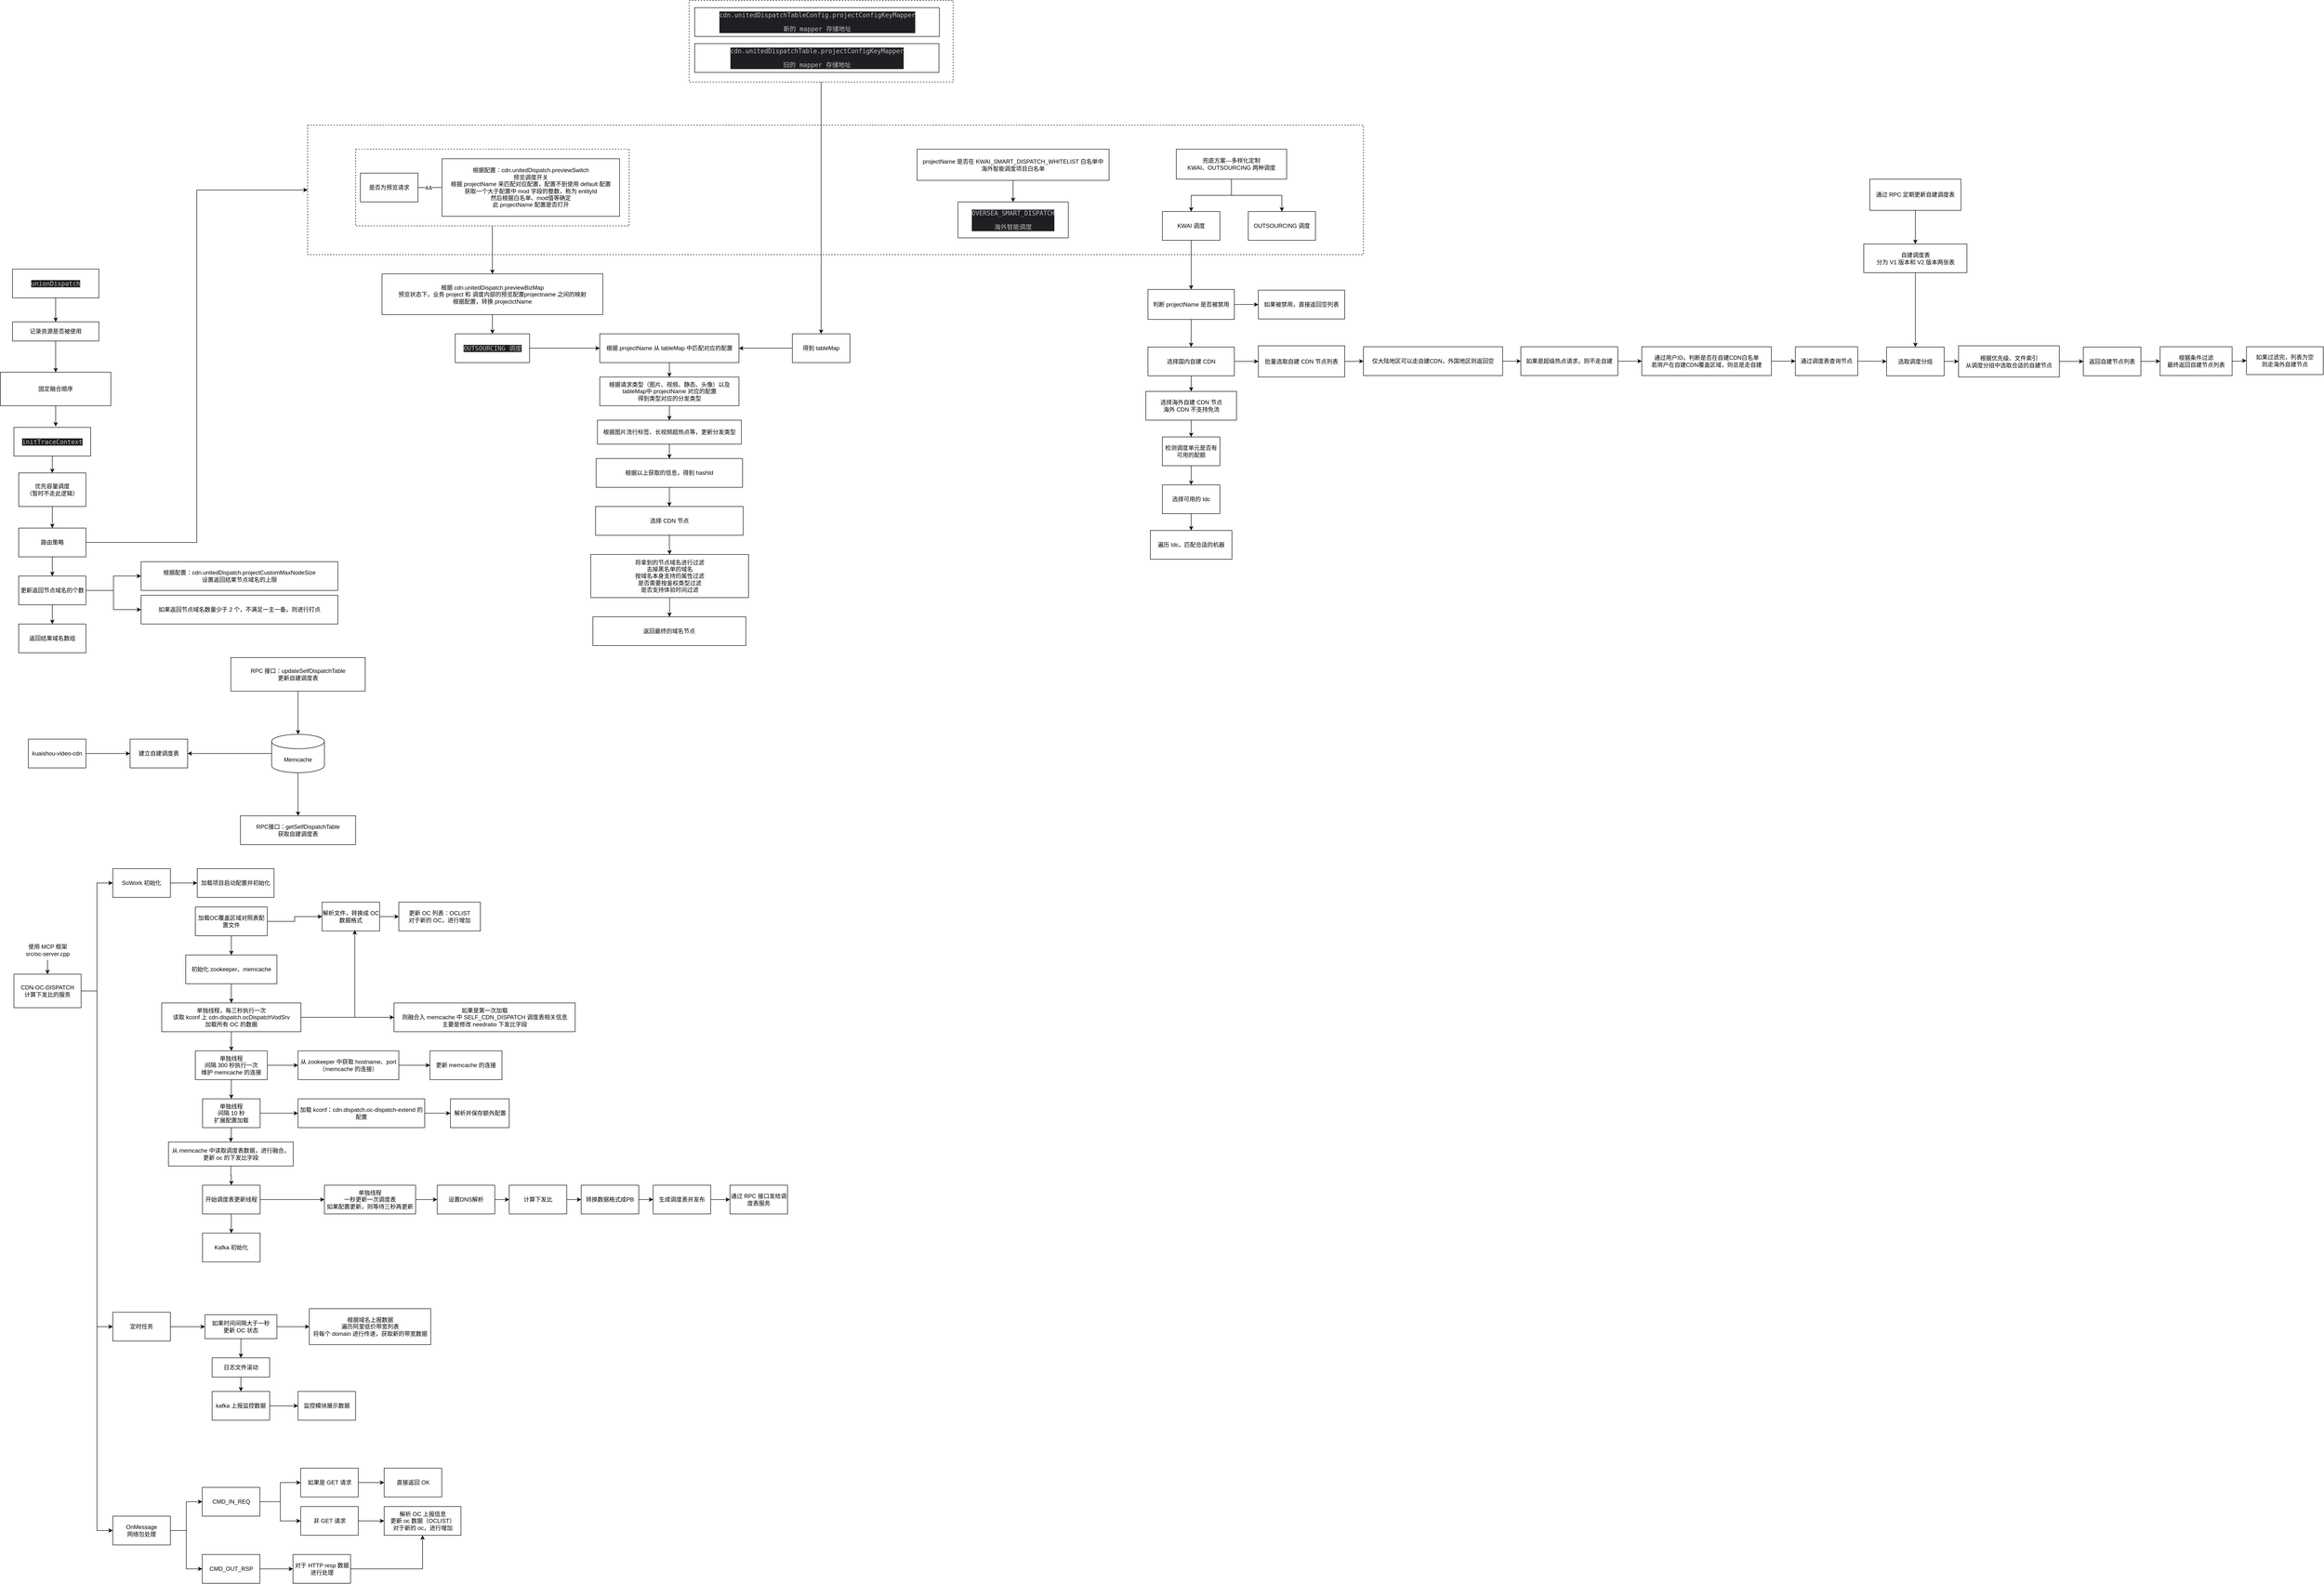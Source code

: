 <mxfile version="22.0.4" type="device">
  <diagram name="第 1 页" id="yFmIQ8QZaPkhfDK3l3cb">
    <mxGraphModel dx="1975" dy="2264" grid="1" gridSize="10" guides="1" tooltips="1" connect="1" arrows="1" fold="1" page="1" pageScale="1" pageWidth="827" pageHeight="1169" math="0" shadow="0">
      <root>
        <mxCell id="0" />
        <mxCell id="1" parent="0" />
        <mxCell id="CA_BhQy04fof7gDNMTqj-84" value="" style="rounded=0;whiteSpace=wrap;html=1;dashed=1;" parent="1" vertex="1">
          <mxGeometry x="700" y="-250" width="2200" height="270" as="geometry" />
        </mxCell>
        <mxCell id="CA_BhQy04fof7gDNMTqj-36" style="edgeStyle=orthogonalEdgeStyle;rounded=0;orthogonalLoop=1;jettySize=auto;html=1;entryX=0.5;entryY=0;entryDx=0;entryDy=0;" parent="1" source="CA_BhQy04fof7gDNMTqj-34" target="CA_BhQy04fof7gDNMTqj-32" edge="1">
          <mxGeometry relative="1" as="geometry" />
        </mxCell>
        <mxCell id="CA_BhQy04fof7gDNMTqj-28" style="edgeStyle=orthogonalEdgeStyle;rounded=0;orthogonalLoop=1;jettySize=auto;html=1;" parent="1" source="CA_BhQy04fof7gDNMTqj-26" target="CA_BhQy04fof7gDNMTqj-25" edge="1">
          <mxGeometry relative="1" as="geometry" />
        </mxCell>
        <mxCell id="CA_BhQy04fof7gDNMTqj-26" value="" style="rounded=0;whiteSpace=wrap;html=1;gradientColor=none;dashed=1;" parent="1" vertex="1">
          <mxGeometry x="800" y="-200" width="570" height="160" as="geometry" />
        </mxCell>
        <mxCell id="CA_BhQy04fof7gDNMTqj-5" style="edgeStyle=orthogonalEdgeStyle;rounded=0;orthogonalLoop=1;jettySize=auto;html=1;exitX=0.5;exitY=1;exitDx=0;exitDy=0;entryX=0.5;entryY=0;entryDx=0;entryDy=0;" parent="1" source="CA_BhQy04fof7gDNMTqj-1" target="CA_BhQy04fof7gDNMTqj-3" edge="1">
          <mxGeometry relative="1" as="geometry" />
        </mxCell>
        <mxCell id="CA_BhQy04fof7gDNMTqj-1" value="&lt;div style=&quot;background-color:#1e1f22;color:#bcbec4&quot;&gt;&lt;pre style=&quot;font-family:&#39;JetBrains Mono&#39;,monospace;font-size:9.8pt;&quot;&gt;unionDispatch&lt;/pre&gt;&lt;/div&gt;" style="rounded=0;whiteSpace=wrap;html=1;" parent="1" vertex="1">
          <mxGeometry x="85" y="50" width="180" height="60" as="geometry" />
        </mxCell>
        <mxCell id="CA_BhQy04fof7gDNMTqj-6" style="edgeStyle=orthogonalEdgeStyle;rounded=0;orthogonalLoop=1;jettySize=auto;html=1;" parent="1" source="CA_BhQy04fof7gDNMTqj-3" target="CA_BhQy04fof7gDNMTqj-4" edge="1">
          <mxGeometry relative="1" as="geometry" />
        </mxCell>
        <mxCell id="CA_BhQy04fof7gDNMTqj-3" value="记录资源是否被使用" style="rounded=0;whiteSpace=wrap;html=1;" parent="1" vertex="1">
          <mxGeometry x="85" y="160" width="180" height="40" as="geometry" />
        </mxCell>
        <mxCell id="CA_BhQy04fof7gDNMTqj-4" value="固定融合顺序" style="rounded=0;whiteSpace=wrap;html=1;" parent="1" vertex="1">
          <mxGeometry x="60" y="265" width="230" height="70" as="geometry" />
        </mxCell>
        <mxCell id="CA_BhQy04fof7gDNMTqj-16" style="edgeStyle=orthogonalEdgeStyle;rounded=0;orthogonalLoop=1;jettySize=auto;html=1;entryX=0.5;entryY=0;entryDx=0;entryDy=0;" parent="1" source="CA_BhQy04fof7gDNMTqj-7" target="CA_BhQy04fof7gDNMTqj-8" edge="1">
          <mxGeometry relative="1" as="geometry" />
        </mxCell>
        <mxCell id="CA_BhQy04fof7gDNMTqj-7" value="&lt;div style=&quot;background-color:#1e1f22;color:#bcbec4&quot;&gt;&lt;pre style=&quot;font-family:&#39;JetBrains Mono&#39;,monospace;font-size:9.8pt;&quot;&gt;initTraceContext&lt;/pre&gt;&lt;/div&gt;" style="rounded=0;whiteSpace=wrap;html=1;" parent="1" vertex="1">
          <mxGeometry x="88" y="380" width="160" height="60" as="geometry" />
        </mxCell>
        <mxCell id="CA_BhQy04fof7gDNMTqj-17" style="edgeStyle=orthogonalEdgeStyle;rounded=0;orthogonalLoop=1;jettySize=auto;html=1;entryX=0.5;entryY=0;entryDx=0;entryDy=0;" parent="1" source="CA_BhQy04fof7gDNMTqj-8" target="CA_BhQy04fof7gDNMTqj-9" edge="1">
          <mxGeometry relative="1" as="geometry" />
        </mxCell>
        <mxCell id="CA_BhQy04fof7gDNMTqj-8" value="优先容量调度&lt;br&gt;（暂时不走此逻辑）" style="rounded=0;whiteSpace=wrap;html=1;" parent="1" vertex="1">
          <mxGeometry x="98" y="475" width="140" height="70" as="geometry" />
        </mxCell>
        <mxCell id="CA_BhQy04fof7gDNMTqj-18" style="edgeStyle=orthogonalEdgeStyle;rounded=0;orthogonalLoop=1;jettySize=auto;html=1;entryX=0.5;entryY=0;entryDx=0;entryDy=0;" parent="1" source="CA_BhQy04fof7gDNMTqj-9" target="CA_BhQy04fof7gDNMTqj-10" edge="1">
          <mxGeometry relative="1" as="geometry" />
        </mxCell>
        <mxCell id="CA_BhQy04fof7gDNMTqj-83" style="edgeStyle=orthogonalEdgeStyle;rounded=0;orthogonalLoop=1;jettySize=auto;html=1;entryX=0;entryY=0.5;entryDx=0;entryDy=0;" parent="1" source="CA_BhQy04fof7gDNMTqj-9" target="CA_BhQy04fof7gDNMTqj-84" edge="1">
          <mxGeometry relative="1" as="geometry">
            <mxPoint x="640" y="140" as="targetPoint" />
          </mxGeometry>
        </mxCell>
        <mxCell id="CA_BhQy04fof7gDNMTqj-9" value="路由策略" style="rounded=0;whiteSpace=wrap;html=1;" parent="1" vertex="1">
          <mxGeometry x="98" y="590" width="140" height="60" as="geometry" />
        </mxCell>
        <mxCell id="CA_BhQy04fof7gDNMTqj-14" style="edgeStyle=orthogonalEdgeStyle;rounded=0;orthogonalLoop=1;jettySize=auto;html=1;" parent="1" source="CA_BhQy04fof7gDNMTqj-10" target="CA_BhQy04fof7gDNMTqj-12" edge="1">
          <mxGeometry relative="1" as="geometry" />
        </mxCell>
        <mxCell id="CA_BhQy04fof7gDNMTqj-15" style="edgeStyle=orthogonalEdgeStyle;rounded=0;orthogonalLoop=1;jettySize=auto;html=1;entryX=0;entryY=0.5;entryDx=0;entryDy=0;" parent="1" source="CA_BhQy04fof7gDNMTqj-10" target="CA_BhQy04fof7gDNMTqj-13" edge="1">
          <mxGeometry relative="1" as="geometry" />
        </mxCell>
        <mxCell id="CA_BhQy04fof7gDNMTqj-19" style="edgeStyle=orthogonalEdgeStyle;rounded=0;orthogonalLoop=1;jettySize=auto;html=1;entryX=0.5;entryY=0;entryDx=0;entryDy=0;" parent="1" source="CA_BhQy04fof7gDNMTqj-10" target="CA_BhQy04fof7gDNMTqj-11" edge="1">
          <mxGeometry relative="1" as="geometry" />
        </mxCell>
        <mxCell id="CA_BhQy04fof7gDNMTqj-10" value="更新返回节点域名的个数" style="rounded=0;whiteSpace=wrap;html=1;" parent="1" vertex="1">
          <mxGeometry x="98" y="690" width="140" height="60" as="geometry" />
        </mxCell>
        <mxCell id="CA_BhQy04fof7gDNMTqj-11" value="返回结果域名数组" style="rounded=0;whiteSpace=wrap;html=1;" parent="1" vertex="1">
          <mxGeometry x="98" y="790" width="140" height="60" as="geometry" />
        </mxCell>
        <mxCell id="CA_BhQy04fof7gDNMTqj-12" value="根据配置：cdn.unitedDispatch.projectCustomMaxNodeSize&lt;br&gt;设置返回结果节点域名的上限" style="rounded=0;whiteSpace=wrap;html=1;" parent="1" vertex="1">
          <mxGeometry x="353" y="660" width="410" height="60" as="geometry" />
        </mxCell>
        <mxCell id="CA_BhQy04fof7gDNMTqj-13" value="如果返回节点域名数量少于 2 个，不满足一主一备，则进行打点" style="rounded=0;whiteSpace=wrap;html=1;" parent="1" vertex="1">
          <mxGeometry x="353" y="730" width="410" height="60" as="geometry" />
        </mxCell>
        <mxCell id="CA_BhQy04fof7gDNMTqj-20" style="edgeStyle=orthogonalEdgeStyle;rounded=0;orthogonalLoop=1;jettySize=auto;html=1;entryX=0.544;entryY=-0.033;entryDx=0;entryDy=0;entryPerimeter=0;" parent="1" source="CA_BhQy04fof7gDNMTqj-4" target="CA_BhQy04fof7gDNMTqj-7" edge="1">
          <mxGeometry relative="1" as="geometry" />
        </mxCell>
        <mxCell id="CA_BhQy04fof7gDNMTqj-21" value="是否为预览请求" style="rounded=0;whiteSpace=wrap;html=1;" parent="1" vertex="1">
          <mxGeometry x="810" y="-150" width="120" height="60" as="geometry" />
        </mxCell>
        <mxCell id="CA_BhQy04fof7gDNMTqj-22" value="根据配置：cdn.unitedDispatch.previewSwitch &lt;br&gt;预览调度开关&lt;br&gt;根据 projectName 来匹配对应配置，配置不到使用 default 配置&lt;br&gt;获取一个大于配置中 mod 字段的整数，称为&amp;nbsp;entityId&lt;br&gt;然后根据白名单、mod值等确定&lt;br&gt;此 projectName 配置是否打开" style="rounded=0;whiteSpace=wrap;html=1;" parent="1" vertex="1">
          <mxGeometry x="980" y="-180" width="370" height="120" as="geometry" />
        </mxCell>
        <mxCell id="CA_BhQy04fof7gDNMTqj-23" value="" style="endArrow=none;html=1;rounded=0;exitX=1;exitY=0.5;exitDx=0;exitDy=0;entryX=0;entryY=0.5;entryDx=0;entryDy=0;" parent="1" source="CA_BhQy04fof7gDNMTqj-21" target="CA_BhQy04fof7gDNMTqj-22" edge="1">
          <mxGeometry width="50" height="50" relative="1" as="geometry">
            <mxPoint x="1000" y="-160" as="sourcePoint" />
            <mxPoint x="1050" y="-210" as="targetPoint" />
          </mxGeometry>
        </mxCell>
        <mxCell id="CA_BhQy04fof7gDNMTqj-24" value="&amp;amp;&amp;amp;" style="edgeLabel;html=1;align=center;verticalAlign=middle;resizable=0;points=[];" parent="CA_BhQy04fof7gDNMTqj-23" vertex="1" connectable="0">
          <mxGeometry x="-0.14" relative="1" as="geometry">
            <mxPoint as="offset" />
          </mxGeometry>
        </mxCell>
        <mxCell id="CA_BhQy04fof7gDNMTqj-30" style="edgeStyle=orthogonalEdgeStyle;rounded=0;orthogonalLoop=1;jettySize=auto;html=1;entryX=0.5;entryY=0;entryDx=0;entryDy=0;" parent="1" source="CA_BhQy04fof7gDNMTqj-25" target="CA_BhQy04fof7gDNMTqj-29" edge="1">
          <mxGeometry relative="1" as="geometry" />
        </mxCell>
        <mxCell id="CA_BhQy04fof7gDNMTqj-25" value="根据&amp;nbsp;cdn.unitedDispatch.previewBizMap &lt;br&gt;预览状态下，业务 project 和&amp;nbsp;调度内部的预览配置projectname 之间的映射&lt;br&gt;根据配置，转换 projectctName&lt;br&gt;" style="rounded=0;whiteSpace=wrap;html=1;" parent="1" vertex="1">
          <mxGeometry x="855" y="60" width="460" height="85" as="geometry" />
        </mxCell>
        <mxCell id="CA_BhQy04fof7gDNMTqj-46" style="edgeStyle=orthogonalEdgeStyle;rounded=0;orthogonalLoop=1;jettySize=auto;html=1;entryX=0;entryY=0.5;entryDx=0;entryDy=0;" parent="1" source="CA_BhQy04fof7gDNMTqj-29" target="CA_BhQy04fof7gDNMTqj-37" edge="1">
          <mxGeometry relative="1" as="geometry" />
        </mxCell>
        <mxCell id="CA_BhQy04fof7gDNMTqj-29" value="&lt;div style=&quot;background-color:#1e1f22;color:#bcbec4&quot;&gt;&lt;pre style=&quot;font-family:&#39;JetBrains Mono&#39;,monospace;font-size:9.8pt;&quot;&gt;OUTSOURCING 调度&lt;/pre&gt;&lt;/div&gt;" style="rounded=0;whiteSpace=wrap;html=1;" parent="1" vertex="1">
          <mxGeometry x="1007.5" y="185" width="155" height="60" as="geometry" />
        </mxCell>
        <mxCell id="CA_BhQy04fof7gDNMTqj-39" style="edgeStyle=orthogonalEdgeStyle;rounded=0;orthogonalLoop=1;jettySize=auto;html=1;entryX=1;entryY=0.5;entryDx=0;entryDy=0;" parent="1" source="CA_BhQy04fof7gDNMTqj-32" target="CA_BhQy04fof7gDNMTqj-37" edge="1">
          <mxGeometry relative="1" as="geometry">
            <Array as="points">
              <mxPoint x="1805" y="215" />
            </Array>
          </mxGeometry>
        </mxCell>
        <mxCell id="CA_BhQy04fof7gDNMTqj-32" value="得到 tableMap" style="rounded=0;whiteSpace=wrap;html=1;" parent="1" vertex="1">
          <mxGeometry x="1710" y="185" width="120" height="60" as="geometry" />
        </mxCell>
        <mxCell id="CA_BhQy04fof7gDNMTqj-41" style="edgeStyle=orthogonalEdgeStyle;rounded=0;orthogonalLoop=1;jettySize=auto;html=1;" parent="1" source="CA_BhQy04fof7gDNMTqj-37" target="CA_BhQy04fof7gDNMTqj-40" edge="1">
          <mxGeometry relative="1" as="geometry" />
        </mxCell>
        <mxCell id="CA_BhQy04fof7gDNMTqj-37" value="根据 projectName 从 tableMap 中匹配对应的配置" style="rounded=0;whiteSpace=wrap;html=1;" parent="1" vertex="1">
          <mxGeometry x="1308.75" y="185" width="290" height="60" as="geometry" />
        </mxCell>
        <mxCell id="CA_BhQy04fof7gDNMTqj-43" style="edgeStyle=orthogonalEdgeStyle;rounded=0;orthogonalLoop=1;jettySize=auto;html=1;entryX=0.5;entryY=0;entryDx=0;entryDy=0;" parent="1" source="CA_BhQy04fof7gDNMTqj-40" target="CA_BhQy04fof7gDNMTqj-42" edge="1">
          <mxGeometry relative="1" as="geometry" />
        </mxCell>
        <mxCell id="CA_BhQy04fof7gDNMTqj-40" value="根据请求类型（图片、视频、静态、头像）以及 tableMap中 projectName 对应的配置&lt;br&gt;得到类型对应的分发类型" style="rounded=0;whiteSpace=wrap;html=1;" parent="1" vertex="1">
          <mxGeometry x="1308.75" y="275" width="290" height="60" as="geometry" />
        </mxCell>
        <mxCell id="CA_BhQy04fof7gDNMTqj-45" style="edgeStyle=orthogonalEdgeStyle;rounded=0;orthogonalLoop=1;jettySize=auto;html=1;entryX=0.5;entryY=0;entryDx=0;entryDy=0;" parent="1" source="CA_BhQy04fof7gDNMTqj-42" target="CA_BhQy04fof7gDNMTqj-44" edge="1">
          <mxGeometry relative="1" as="geometry" />
        </mxCell>
        <mxCell id="CA_BhQy04fof7gDNMTqj-42" value="根据图片流行标签、长视频超热点等，更新分发类型" style="rounded=0;whiteSpace=wrap;html=1;" parent="1" vertex="1">
          <mxGeometry x="1303.75" y="365" width="300" height="50" as="geometry" />
        </mxCell>
        <mxCell id="CA_BhQy04fof7gDNMTqj-48" style="edgeStyle=orthogonalEdgeStyle;rounded=0;orthogonalLoop=1;jettySize=auto;html=1;entryX=0.5;entryY=0;entryDx=0;entryDy=0;" parent="1" source="CA_BhQy04fof7gDNMTqj-44" target="CA_BhQy04fof7gDNMTqj-47" edge="1">
          <mxGeometry relative="1" as="geometry" />
        </mxCell>
        <mxCell id="CA_BhQy04fof7gDNMTqj-44" value="根据以上获取的信息，得到 hashId" style="rounded=0;whiteSpace=wrap;html=1;" parent="1" vertex="1">
          <mxGeometry x="1301.25" y="445" width="305" height="60" as="geometry" />
        </mxCell>
        <mxCell id="CA_BhQy04fof7gDNMTqj-51" style="edgeStyle=orthogonalEdgeStyle;rounded=0;orthogonalLoop=1;jettySize=auto;html=1;entryX=0.5;entryY=0;entryDx=0;entryDy=0;" parent="1" source="CA_BhQy04fof7gDNMTqj-47" target="CA_BhQy04fof7gDNMTqj-49" edge="1">
          <mxGeometry relative="1" as="geometry" />
        </mxCell>
        <mxCell id="CA_BhQy04fof7gDNMTqj-47" value="选择 CDN 节点" style="rounded=0;whiteSpace=wrap;html=1;" parent="1" vertex="1">
          <mxGeometry x="1300" y="545" width="307.5" height="60" as="geometry" />
        </mxCell>
        <mxCell id="CA_BhQy04fof7gDNMTqj-52" style="edgeStyle=orthogonalEdgeStyle;rounded=0;orthogonalLoop=1;jettySize=auto;html=1;" parent="1" source="CA_BhQy04fof7gDNMTqj-49" target="CA_BhQy04fof7gDNMTqj-50" edge="1">
          <mxGeometry relative="1" as="geometry" />
        </mxCell>
        <mxCell id="CA_BhQy04fof7gDNMTqj-49" value="将拿到的节点域名进行过滤&lt;br&gt;去掉黑名单的域名&lt;br&gt;按域名本身支持的属性过滤&lt;br&gt;是否需要按鉴权类型过滤&lt;br&gt;是否支持体验时间过滤" style="rounded=0;whiteSpace=wrap;html=1;" parent="1" vertex="1">
          <mxGeometry x="1290" y="645" width="328.75" height="90" as="geometry" />
        </mxCell>
        <mxCell id="CA_BhQy04fof7gDNMTqj-50" value="返回最终的域名节点" style="rounded=0;whiteSpace=wrap;html=1;" parent="1" vertex="1">
          <mxGeometry x="1294.38" y="775" width="318.75" height="60" as="geometry" />
        </mxCell>
        <mxCell id="CA_BhQy04fof7gDNMTqj-55" style="edgeStyle=orthogonalEdgeStyle;rounded=0;orthogonalLoop=1;jettySize=auto;html=1;entryX=0.5;entryY=0;entryDx=0;entryDy=0;" parent="1" source="CA_BhQy04fof7gDNMTqj-53" target="CA_BhQy04fof7gDNMTqj-54" edge="1">
          <mxGeometry relative="1" as="geometry" />
        </mxCell>
        <mxCell id="CA_BhQy04fof7gDNMTqj-53" value="projectName 是否在 KWAI_SMART_DISPATCH_WHITELIST 白名单中&lt;br&gt;海外智能调度项目白名单" style="rounded=0;whiteSpace=wrap;html=1;" parent="1" vertex="1">
          <mxGeometry x="1970" y="-200" width="400" height="65" as="geometry" />
        </mxCell>
        <mxCell id="CA_BhQy04fof7gDNMTqj-54" value="&lt;div style=&quot;background-color:#1e1f22;color:#bcbec4&quot;&gt;&lt;pre style=&quot;font-family:&#39;JetBrains Mono&#39;,monospace;font-size:9.8pt;&quot;&gt;OVERSEA_SMART_DISPATCH&lt;/pre&gt;&lt;pre style=&quot;font-family:&#39;JetBrains Mono&#39;,monospace;font-size:9.8pt;&quot;&gt;海外智能调度&lt;/pre&gt;&lt;/div&gt;" style="rounded=0;whiteSpace=wrap;html=1;" parent="1" vertex="1">
          <mxGeometry x="2055" y="-90" width="230" height="75" as="geometry" />
        </mxCell>
        <mxCell id="CA_BhQy04fof7gDNMTqj-59" value="" style="group" parent="1" vertex="1" connectable="0">
          <mxGeometry x="1495" y="-510" width="550" height="170" as="geometry" />
        </mxCell>
        <mxCell id="CA_BhQy04fof7gDNMTqj-34" value="" style="rounded=0;whiteSpace=wrap;html=1;dashed=1;movable=1;resizable=1;rotatable=1;deletable=1;editable=1;locked=0;connectable=1;" parent="CA_BhQy04fof7gDNMTqj-59" vertex="1">
          <mxGeometry width="550" height="170" as="geometry" />
        </mxCell>
        <mxCell id="CA_BhQy04fof7gDNMTqj-33" value="&lt;div style=&quot;background-color:#1e1f22;color:#bcbec4&quot;&gt;&lt;pre style=&quot;font-family:&#39;JetBrains Mono&#39;,monospace;font-size:9.8pt;&quot;&gt;cdn.unitedDispatchTable.projectConfigKeyMapper&lt;/pre&gt;&lt;pre style=&quot;font-family:&#39;JetBrains Mono&#39;,monospace;font-size:9.8pt;&quot;&gt;旧的 mapper 存储地址&lt;/pre&gt;&lt;/div&gt;" style="rounded=0;whiteSpace=wrap;html=1;" parent="CA_BhQy04fof7gDNMTqj-59" vertex="1">
          <mxGeometry x="11.5" y="90" width="509" height="60" as="geometry" />
        </mxCell>
        <mxCell id="CA_BhQy04fof7gDNMTqj-31" value="&lt;div style=&quot;background-color:#1e1f22;color:#bcbec4&quot;&gt;&lt;pre style=&quot;font-family:&#39;JetBrains Mono&#39;,monospace;font-size:9.8pt;&quot;&gt;cdn.unitedDispatchTableConfig.projectConfigKeyMapper&lt;/pre&gt;&lt;pre style=&quot;font-family:&#39;JetBrains Mono&#39;,monospace;font-size:9.8pt;&quot;&gt;新的 mapper 存储地址&lt;/pre&gt;&lt;/div&gt;" style="rounded=0;whiteSpace=wrap;html=1;glass=0;" parent="CA_BhQy04fof7gDNMTqj-59" vertex="1">
          <mxGeometry x="11.5" y="15" width="510" height="60" as="geometry" />
        </mxCell>
        <mxCell id="CA_BhQy04fof7gDNMTqj-64" style="edgeStyle=orthogonalEdgeStyle;rounded=0;orthogonalLoop=1;jettySize=auto;html=1;entryX=0.5;entryY=0;entryDx=0;entryDy=0;" parent="1" source="CA_BhQy04fof7gDNMTqj-61" target="CA_BhQy04fof7gDNMTqj-62" edge="1">
          <mxGeometry relative="1" as="geometry" />
        </mxCell>
        <mxCell id="CA_BhQy04fof7gDNMTqj-65" style="edgeStyle=orthogonalEdgeStyle;rounded=0;orthogonalLoop=1;jettySize=auto;html=1;entryX=0.5;entryY=0;entryDx=0;entryDy=0;" parent="1" source="CA_BhQy04fof7gDNMTqj-61" target="CA_BhQy04fof7gDNMTqj-63" edge="1">
          <mxGeometry relative="1" as="geometry" />
        </mxCell>
        <mxCell id="CA_BhQy04fof7gDNMTqj-61" value="兜底方案---多样化定制&lt;br&gt;KWAI、OUTSOURCING 两种调度" style="rounded=0;whiteSpace=wrap;html=1;" parent="1" vertex="1">
          <mxGeometry x="2510" y="-200" width="230" height="62.5" as="geometry" />
        </mxCell>
        <mxCell id="CA_BhQy04fof7gDNMTqj-80" style="edgeStyle=orthogonalEdgeStyle;rounded=0;orthogonalLoop=1;jettySize=auto;html=1;entryX=0.5;entryY=0;entryDx=0;entryDy=0;" parent="1" source="CA_BhQy04fof7gDNMTqj-62" target="CA_BhQy04fof7gDNMTqj-66" edge="1">
          <mxGeometry relative="1" as="geometry" />
        </mxCell>
        <mxCell id="CA_BhQy04fof7gDNMTqj-62" value="KWAI 调度" style="rounded=0;whiteSpace=wrap;html=1;" parent="1" vertex="1">
          <mxGeometry x="2481" y="-70" width="120" height="60" as="geometry" />
        </mxCell>
        <mxCell id="CA_BhQy04fof7gDNMTqj-63" value="OUTSOURCING 调度" style="rounded=0;whiteSpace=wrap;html=1;" parent="1" vertex="1">
          <mxGeometry x="2660" y="-70" width="140" height="60" as="geometry" />
        </mxCell>
        <mxCell id="CA_BhQy04fof7gDNMTqj-68" style="edgeStyle=orthogonalEdgeStyle;rounded=0;orthogonalLoop=1;jettySize=auto;html=1;entryX=0;entryY=0.5;entryDx=0;entryDy=0;" parent="1" source="CA_BhQy04fof7gDNMTqj-66" target="CA_BhQy04fof7gDNMTqj-67" edge="1">
          <mxGeometry relative="1" as="geometry" />
        </mxCell>
        <mxCell id="CA_BhQy04fof7gDNMTqj-73" style="edgeStyle=orthogonalEdgeStyle;rounded=0;orthogonalLoop=1;jettySize=auto;html=1;entryX=0.5;entryY=0;entryDx=0;entryDy=0;" parent="1" source="CA_BhQy04fof7gDNMTqj-66" target="CA_BhQy04fof7gDNMTqj-72" edge="1">
          <mxGeometry relative="1" as="geometry" />
        </mxCell>
        <mxCell id="CA_BhQy04fof7gDNMTqj-66" value="判断 projectName 是否被禁用" style="rounded=0;whiteSpace=wrap;html=1;" parent="1" vertex="1">
          <mxGeometry x="2451" y="92.5" width="180" height="62.5" as="geometry" />
        </mxCell>
        <mxCell id="CA_BhQy04fof7gDNMTqj-67" value="如果被禁用，直接返回空列表" style="rounded=0;whiteSpace=wrap;html=1;" parent="1" vertex="1">
          <mxGeometry x="2681" y="94" width="180" height="60" as="geometry" />
        </mxCell>
        <mxCell id="bby_Vuk_X13-lnL_1ME7-1" style="edgeStyle=orthogonalEdgeStyle;rounded=0;orthogonalLoop=1;jettySize=auto;html=1;entryX=0;entryY=0.5;entryDx=0;entryDy=0;" edge="1" parent="1" source="CA_BhQy04fof7gDNMTqj-72" target="CA_BhQy04fof7gDNMTqj-74">
          <mxGeometry relative="1" as="geometry" />
        </mxCell>
        <mxCell id="bby_Vuk_X13-lnL_1ME7-26" style="edgeStyle=orthogonalEdgeStyle;rounded=0;orthogonalLoop=1;jettySize=auto;html=1;entryX=0.5;entryY=0;entryDx=0;entryDy=0;" edge="1" parent="1" source="CA_BhQy04fof7gDNMTqj-72" target="CA_BhQy04fof7gDNMTqj-82">
          <mxGeometry relative="1" as="geometry" />
        </mxCell>
        <mxCell id="CA_BhQy04fof7gDNMTqj-72" value="选择国内自建 CDN" style="whiteSpace=wrap;html=1;" parent="1" vertex="1">
          <mxGeometry x="2451" y="212.5" width="180" height="60" as="geometry" />
        </mxCell>
        <mxCell id="bby_Vuk_X13-lnL_1ME7-3" style="edgeStyle=orthogonalEdgeStyle;rounded=0;orthogonalLoop=1;jettySize=auto;html=1;entryX=0;entryY=0.5;entryDx=0;entryDy=0;" edge="1" parent="1" source="CA_BhQy04fof7gDNMTqj-74" target="bby_Vuk_X13-lnL_1ME7-2">
          <mxGeometry relative="1" as="geometry" />
        </mxCell>
        <mxCell id="CA_BhQy04fof7gDNMTqj-74" value="批量选取自建 CDN 节点列表" style="whiteSpace=wrap;html=1;" parent="1" vertex="1">
          <mxGeometry x="2681" y="210" width="180" height="65" as="geometry" />
        </mxCell>
        <mxCell id="bby_Vuk_X13-lnL_1ME7-32" style="edgeStyle=orthogonalEdgeStyle;rounded=0;orthogonalLoop=1;jettySize=auto;html=1;entryX=0.5;entryY=0;entryDx=0;entryDy=0;" edge="1" parent="1" source="CA_BhQy04fof7gDNMTqj-82" target="bby_Vuk_X13-lnL_1ME7-29">
          <mxGeometry relative="1" as="geometry" />
        </mxCell>
        <mxCell id="CA_BhQy04fof7gDNMTqj-82" value="选择海外自建 CDN 节点&lt;br&gt;海外 CDN 不支持免流" style="whiteSpace=wrap;html=1;" parent="1" vertex="1">
          <mxGeometry x="2446.5" y="305" width="189" height="60" as="geometry" />
        </mxCell>
        <mxCell id="bby_Vuk_X13-lnL_1ME7-5" style="edgeStyle=orthogonalEdgeStyle;rounded=0;orthogonalLoop=1;jettySize=auto;html=1;" edge="1" parent="1" source="bby_Vuk_X13-lnL_1ME7-2" target="bby_Vuk_X13-lnL_1ME7-4">
          <mxGeometry relative="1" as="geometry" />
        </mxCell>
        <mxCell id="bby_Vuk_X13-lnL_1ME7-2" value="仅大陆地区可以走自建CDN，外国地区则返回空" style="whiteSpace=wrap;html=1;" vertex="1" parent="1">
          <mxGeometry x="2900" y="212" width="290" height="60" as="geometry" />
        </mxCell>
        <mxCell id="bby_Vuk_X13-lnL_1ME7-7" style="edgeStyle=orthogonalEdgeStyle;rounded=0;orthogonalLoop=1;jettySize=auto;html=1;entryX=0;entryY=0.5;entryDx=0;entryDy=0;" edge="1" parent="1" source="bby_Vuk_X13-lnL_1ME7-4" target="bby_Vuk_X13-lnL_1ME7-6">
          <mxGeometry relative="1" as="geometry" />
        </mxCell>
        <mxCell id="bby_Vuk_X13-lnL_1ME7-4" value="如果是超级热点请求，则不走自建" style="whiteSpace=wrap;html=1;" vertex="1" parent="1">
          <mxGeometry x="3228" y="212" width="202" height="60" as="geometry" />
        </mxCell>
        <mxCell id="bby_Vuk_X13-lnL_1ME7-9" style="edgeStyle=orthogonalEdgeStyle;rounded=0;orthogonalLoop=1;jettySize=auto;html=1;entryX=0;entryY=0.5;entryDx=0;entryDy=0;" edge="1" parent="1" source="bby_Vuk_X13-lnL_1ME7-6" target="bby_Vuk_X13-lnL_1ME7-8">
          <mxGeometry relative="1" as="geometry" />
        </mxCell>
        <mxCell id="bby_Vuk_X13-lnL_1ME7-6" value="通过用户ID，判断是否在自建CDN白名单&lt;br&gt;若用户在自建CDN覆盖区域，则总是走自建" style="whiteSpace=wrap;html=1;" vertex="1" parent="1">
          <mxGeometry x="3480" y="212" width="270" height="60" as="geometry" />
        </mxCell>
        <mxCell id="bby_Vuk_X13-lnL_1ME7-17" style="edgeStyle=orthogonalEdgeStyle;rounded=0;orthogonalLoop=1;jettySize=auto;html=1;entryX=0;entryY=0.5;entryDx=0;entryDy=0;" edge="1" parent="1" source="bby_Vuk_X13-lnL_1ME7-8" target="bby_Vuk_X13-lnL_1ME7-13">
          <mxGeometry relative="1" as="geometry" />
        </mxCell>
        <mxCell id="bby_Vuk_X13-lnL_1ME7-8" value="通过调度表查询节点" style="whiteSpace=wrap;html=1;" vertex="1" parent="1">
          <mxGeometry x="3800" y="212" width="130" height="60" as="geometry" />
        </mxCell>
        <mxCell id="bby_Vuk_X13-lnL_1ME7-19" style="edgeStyle=orthogonalEdgeStyle;rounded=0;orthogonalLoop=1;jettySize=auto;html=1;" edge="1" parent="1" source="bby_Vuk_X13-lnL_1ME7-10" target="bby_Vuk_X13-lnL_1ME7-13">
          <mxGeometry relative="1" as="geometry" />
        </mxCell>
        <mxCell id="bby_Vuk_X13-lnL_1ME7-10" value="自建调度表&lt;br&gt;分为 V1 版本和 V2 版本两张表" style="whiteSpace=wrap;html=1;" vertex="1" parent="1">
          <mxGeometry x="3942.5" y="-2.5" width="215" height="60" as="geometry" />
        </mxCell>
        <mxCell id="bby_Vuk_X13-lnL_1ME7-12" style="edgeStyle=orthogonalEdgeStyle;rounded=0;orthogonalLoop=1;jettySize=auto;html=1;" edge="1" parent="1" source="bby_Vuk_X13-lnL_1ME7-11" target="bby_Vuk_X13-lnL_1ME7-10">
          <mxGeometry relative="1" as="geometry" />
        </mxCell>
        <mxCell id="bby_Vuk_X13-lnL_1ME7-11" value="通过 RPC 定期更新自建调度表" style="whiteSpace=wrap;html=1;" vertex="1" parent="1">
          <mxGeometry x="3955" y="-137.5" width="190" height="65" as="geometry" />
        </mxCell>
        <mxCell id="bby_Vuk_X13-lnL_1ME7-18" style="edgeStyle=orthogonalEdgeStyle;rounded=0;orthogonalLoop=1;jettySize=auto;html=1;entryX=0;entryY=0.5;entryDx=0;entryDy=0;" edge="1" parent="1" source="bby_Vuk_X13-lnL_1ME7-13" target="bby_Vuk_X13-lnL_1ME7-16">
          <mxGeometry relative="1" as="geometry" />
        </mxCell>
        <mxCell id="bby_Vuk_X13-lnL_1ME7-13" value="选取调度分组" style="whiteSpace=wrap;html=1;" vertex="1" parent="1">
          <mxGeometry x="3990" y="212.5" width="120" height="60" as="geometry" />
        </mxCell>
        <mxCell id="bby_Vuk_X13-lnL_1ME7-21" style="edgeStyle=orthogonalEdgeStyle;rounded=0;orthogonalLoop=1;jettySize=auto;html=1;entryX=0;entryY=0.5;entryDx=0;entryDy=0;" edge="1" parent="1" source="bby_Vuk_X13-lnL_1ME7-16" target="bby_Vuk_X13-lnL_1ME7-20">
          <mxGeometry relative="1" as="geometry" />
        </mxCell>
        <mxCell id="bby_Vuk_X13-lnL_1ME7-16" value="根据优先级、文件索引&lt;br&gt;从调度分组中选取合适的自建节点" style="whiteSpace=wrap;html=1;" vertex="1" parent="1">
          <mxGeometry x="4140" y="210" width="210" height="65" as="geometry" />
        </mxCell>
        <mxCell id="bby_Vuk_X13-lnL_1ME7-23" style="edgeStyle=orthogonalEdgeStyle;rounded=0;orthogonalLoop=1;jettySize=auto;html=1;entryX=0;entryY=0.5;entryDx=0;entryDy=0;" edge="1" parent="1" source="bby_Vuk_X13-lnL_1ME7-20" target="bby_Vuk_X13-lnL_1ME7-22">
          <mxGeometry relative="1" as="geometry" />
        </mxCell>
        <mxCell id="bby_Vuk_X13-lnL_1ME7-20" value="返回自建节点列表" style="whiteSpace=wrap;html=1;" vertex="1" parent="1">
          <mxGeometry x="4400" y="212.5" width="120" height="60" as="geometry" />
        </mxCell>
        <mxCell id="bby_Vuk_X13-lnL_1ME7-28" value="" style="edgeStyle=orthogonalEdgeStyle;rounded=0;orthogonalLoop=1;jettySize=auto;html=1;" edge="1" parent="1" source="bby_Vuk_X13-lnL_1ME7-22" target="bby_Vuk_X13-lnL_1ME7-27">
          <mxGeometry relative="1" as="geometry" />
        </mxCell>
        <mxCell id="bby_Vuk_X13-lnL_1ME7-22" value="根据条件过滤&lt;br&gt;最终返回自建节点列表" style="whiteSpace=wrap;html=1;" vertex="1" parent="1">
          <mxGeometry x="4560" y="212" width="150" height="60" as="geometry" />
        </mxCell>
        <mxCell id="bby_Vuk_X13-lnL_1ME7-27" value="如果过滤完，列表为空&lt;br&gt;则走海外自建节点" style="whiteSpace=wrap;html=1;" vertex="1" parent="1">
          <mxGeometry x="4740" y="212" width="160" height="58" as="geometry" />
        </mxCell>
        <mxCell id="bby_Vuk_X13-lnL_1ME7-33" style="edgeStyle=orthogonalEdgeStyle;rounded=0;orthogonalLoop=1;jettySize=auto;html=1;entryX=0.5;entryY=0;entryDx=0;entryDy=0;" edge="1" parent="1" source="bby_Vuk_X13-lnL_1ME7-29" target="bby_Vuk_X13-lnL_1ME7-30">
          <mxGeometry relative="1" as="geometry" />
        </mxCell>
        <mxCell id="bby_Vuk_X13-lnL_1ME7-29" value="检测调度单元是否有可用的配额" style="whiteSpace=wrap;html=1;" vertex="1" parent="1">
          <mxGeometry x="2481" y="400" width="120" height="60" as="geometry" />
        </mxCell>
        <mxCell id="bby_Vuk_X13-lnL_1ME7-34" style="edgeStyle=orthogonalEdgeStyle;rounded=0;orthogonalLoop=1;jettySize=auto;html=1;entryX=0.5;entryY=0;entryDx=0;entryDy=0;" edge="1" parent="1" source="bby_Vuk_X13-lnL_1ME7-30" target="bby_Vuk_X13-lnL_1ME7-31">
          <mxGeometry relative="1" as="geometry" />
        </mxCell>
        <mxCell id="bby_Vuk_X13-lnL_1ME7-30" value="选择可用的 Idc" style="whiteSpace=wrap;html=1;" vertex="1" parent="1">
          <mxGeometry x="2481" y="500" width="120" height="60" as="geometry" />
        </mxCell>
        <mxCell id="bby_Vuk_X13-lnL_1ME7-31" value="遍历 Idc，匹配合适的机器" style="whiteSpace=wrap;html=1;" vertex="1" parent="1">
          <mxGeometry x="2456" y="595" width="170" height="60" as="geometry" />
        </mxCell>
        <mxCell id="bby_Vuk_X13-lnL_1ME7-37" style="edgeStyle=orthogonalEdgeStyle;rounded=0;orthogonalLoop=1;jettySize=auto;html=1;entryX=0;entryY=0.5;entryDx=0;entryDy=0;" edge="1" parent="1" source="bby_Vuk_X13-lnL_1ME7-35" target="bby_Vuk_X13-lnL_1ME7-36">
          <mxGeometry relative="1" as="geometry" />
        </mxCell>
        <mxCell id="bby_Vuk_X13-lnL_1ME7-35" value="kuaishou-video-cdn" style="whiteSpace=wrap;html=1;" vertex="1" parent="1">
          <mxGeometry x="118" y="1030" width="120" height="60" as="geometry" />
        </mxCell>
        <mxCell id="bby_Vuk_X13-lnL_1ME7-36" value="建立自建调度表" style="whiteSpace=wrap;html=1;" vertex="1" parent="1">
          <mxGeometry x="330" y="1030" width="120" height="60" as="geometry" />
        </mxCell>
        <mxCell id="bby_Vuk_X13-lnL_1ME7-38" value="RPC 接口：updateSelfDispatchTable&lt;br&gt;更新自建调度表" style="whiteSpace=wrap;html=1;" vertex="1" parent="1">
          <mxGeometry x="540" y="860" width="280" height="70" as="geometry" />
        </mxCell>
        <mxCell id="bby_Vuk_X13-lnL_1ME7-41" style="edgeStyle=orthogonalEdgeStyle;rounded=0;orthogonalLoop=1;jettySize=auto;html=1;entryX=1;entryY=0.5;entryDx=0;entryDy=0;" edge="1" parent="1" source="bby_Vuk_X13-lnL_1ME7-39" target="bby_Vuk_X13-lnL_1ME7-36">
          <mxGeometry relative="1" as="geometry" />
        </mxCell>
        <mxCell id="bby_Vuk_X13-lnL_1ME7-43" style="edgeStyle=orthogonalEdgeStyle;rounded=0;orthogonalLoop=1;jettySize=auto;html=1;" edge="1" parent="1" source="bby_Vuk_X13-lnL_1ME7-39" target="bby_Vuk_X13-lnL_1ME7-42">
          <mxGeometry relative="1" as="geometry" />
        </mxCell>
        <mxCell id="bby_Vuk_X13-lnL_1ME7-39" value="Memcache" style="shape=cylinder3;whiteSpace=wrap;html=1;boundedLbl=1;backgroundOutline=1;size=15;" vertex="1" parent="1">
          <mxGeometry x="625" y="1020" width="110" height="80" as="geometry" />
        </mxCell>
        <mxCell id="bby_Vuk_X13-lnL_1ME7-40" style="edgeStyle=orthogonalEdgeStyle;rounded=0;orthogonalLoop=1;jettySize=auto;html=1;entryX=0.5;entryY=0;entryDx=0;entryDy=0;entryPerimeter=0;" edge="1" parent="1" source="bby_Vuk_X13-lnL_1ME7-38" target="bby_Vuk_X13-lnL_1ME7-39">
          <mxGeometry relative="1" as="geometry" />
        </mxCell>
        <mxCell id="bby_Vuk_X13-lnL_1ME7-42" value="RPC接口：getSelfDispatchTable&lt;br&gt;获取自建调度表" style="whiteSpace=wrap;html=1;" vertex="1" parent="1">
          <mxGeometry x="560" y="1190" width="240" height="60" as="geometry" />
        </mxCell>
        <mxCell id="bby_Vuk_X13-lnL_1ME7-132" style="edgeStyle=orthogonalEdgeStyle;rounded=0;orthogonalLoop=1;jettySize=auto;html=1;entryX=0;entryY=0.5;entryDx=0;entryDy=0;" edge="1" parent="1" source="bby_Vuk_X13-lnL_1ME7-44" target="bby_Vuk_X13-lnL_1ME7-57">
          <mxGeometry relative="1" as="geometry" />
        </mxCell>
        <mxCell id="bby_Vuk_X13-lnL_1ME7-133" style="edgeStyle=orthogonalEdgeStyle;rounded=0;orthogonalLoop=1;jettySize=auto;html=1;entryX=0;entryY=0.5;entryDx=0;entryDy=0;" edge="1" parent="1" source="bby_Vuk_X13-lnL_1ME7-44" target="bby_Vuk_X13-lnL_1ME7-71">
          <mxGeometry relative="1" as="geometry" />
        </mxCell>
        <mxCell id="bby_Vuk_X13-lnL_1ME7-137" style="edgeStyle=orthogonalEdgeStyle;rounded=0;orthogonalLoop=1;jettySize=auto;html=1;entryX=0;entryY=0.5;entryDx=0;entryDy=0;" edge="1" parent="1" source="bby_Vuk_X13-lnL_1ME7-44" target="bby_Vuk_X13-lnL_1ME7-109">
          <mxGeometry relative="1" as="geometry" />
        </mxCell>
        <mxCell id="bby_Vuk_X13-lnL_1ME7-44" value="CDN-OC-DISPATCH&lt;br&gt;计算下发比的服务" style="whiteSpace=wrap;html=1;" vertex="1" parent="1">
          <mxGeometry x="88" y="1520" width="140" height="70" as="geometry" />
        </mxCell>
        <mxCell id="bby_Vuk_X13-lnL_1ME7-46" style="edgeStyle=orthogonalEdgeStyle;rounded=0;orthogonalLoop=1;jettySize=auto;html=1;" edge="1" parent="1" source="bby_Vuk_X13-lnL_1ME7-45" target="bby_Vuk_X13-lnL_1ME7-44">
          <mxGeometry relative="1" as="geometry" />
        </mxCell>
        <mxCell id="bby_Vuk_X13-lnL_1ME7-45" value="使用 MCP 框架&lt;br&gt;src/oc-server.cpp" style="text;html=1;align=center;verticalAlign=middle;resizable=0;points=[];autosize=1;strokeColor=none;fillColor=none;" vertex="1" parent="1">
          <mxGeometry x="103" y="1450" width="110" height="40" as="geometry" />
        </mxCell>
        <mxCell id="bby_Vuk_X13-lnL_1ME7-53" style="edgeStyle=orthogonalEdgeStyle;rounded=0;orthogonalLoop=1;jettySize=auto;html=1;entryX=0;entryY=0.5;entryDx=0;entryDy=0;" edge="1" parent="1" source="bby_Vuk_X13-lnL_1ME7-47" target="bby_Vuk_X13-lnL_1ME7-49">
          <mxGeometry relative="1" as="geometry" />
        </mxCell>
        <mxCell id="bby_Vuk_X13-lnL_1ME7-47" value="单独线程&lt;br&gt;一秒更新一次调度表&lt;br&gt;如果配置更新，则等待三秒再更新" style="whiteSpace=wrap;html=1;" vertex="1" parent="1">
          <mxGeometry x="735" y="1960" width="190" height="60" as="geometry" />
        </mxCell>
        <mxCell id="bby_Vuk_X13-lnL_1ME7-54" style="edgeStyle=orthogonalEdgeStyle;rounded=0;orthogonalLoop=1;jettySize=auto;html=1;entryX=0;entryY=0.5;entryDx=0;entryDy=0;" edge="1" parent="1" source="bby_Vuk_X13-lnL_1ME7-49" target="bby_Vuk_X13-lnL_1ME7-50">
          <mxGeometry relative="1" as="geometry" />
        </mxCell>
        <mxCell id="bby_Vuk_X13-lnL_1ME7-49" value="设置DNS解析" style="whiteSpace=wrap;html=1;" vertex="1" parent="1">
          <mxGeometry x="970" y="1960" width="120" height="60" as="geometry" />
        </mxCell>
        <mxCell id="bby_Vuk_X13-lnL_1ME7-55" style="edgeStyle=orthogonalEdgeStyle;rounded=0;orthogonalLoop=1;jettySize=auto;html=1;entryX=0;entryY=0.5;entryDx=0;entryDy=0;" edge="1" parent="1" source="bby_Vuk_X13-lnL_1ME7-50" target="bby_Vuk_X13-lnL_1ME7-51">
          <mxGeometry relative="1" as="geometry" />
        </mxCell>
        <mxCell id="bby_Vuk_X13-lnL_1ME7-50" value="计算下发比" style="whiteSpace=wrap;html=1;" vertex="1" parent="1">
          <mxGeometry x="1120" y="1960" width="120" height="60" as="geometry" />
        </mxCell>
        <mxCell id="bby_Vuk_X13-lnL_1ME7-56" style="edgeStyle=orthogonalEdgeStyle;rounded=0;orthogonalLoop=1;jettySize=auto;html=1;entryX=0;entryY=0.5;entryDx=0;entryDy=0;" edge="1" parent="1" source="bby_Vuk_X13-lnL_1ME7-51" target="bby_Vuk_X13-lnL_1ME7-52">
          <mxGeometry relative="1" as="geometry" />
        </mxCell>
        <mxCell id="bby_Vuk_X13-lnL_1ME7-51" value="转换数据格式成PB" style="whiteSpace=wrap;html=1;" vertex="1" parent="1">
          <mxGeometry x="1270" y="1960" width="120" height="60" as="geometry" />
        </mxCell>
        <mxCell id="bby_Vuk_X13-lnL_1ME7-108" style="edgeStyle=orthogonalEdgeStyle;rounded=0;orthogonalLoop=1;jettySize=auto;html=1;entryX=0;entryY=0.5;entryDx=0;entryDy=0;" edge="1" parent="1" source="bby_Vuk_X13-lnL_1ME7-52" target="bby_Vuk_X13-lnL_1ME7-107">
          <mxGeometry relative="1" as="geometry" />
        </mxCell>
        <mxCell id="bby_Vuk_X13-lnL_1ME7-52" value="生成调度表并发布" style="whiteSpace=wrap;html=1;" vertex="1" parent="1">
          <mxGeometry x="1420" y="1960" width="120" height="60" as="geometry" />
        </mxCell>
        <mxCell id="bby_Vuk_X13-lnL_1ME7-60" style="edgeStyle=orthogonalEdgeStyle;rounded=0;orthogonalLoop=1;jettySize=auto;html=1;entryX=0;entryY=0.5;entryDx=0;entryDy=0;" edge="1" parent="1" source="bby_Vuk_X13-lnL_1ME7-57" target="bby_Vuk_X13-lnL_1ME7-58">
          <mxGeometry relative="1" as="geometry" />
        </mxCell>
        <mxCell id="bby_Vuk_X13-lnL_1ME7-57" value="SoWork 初始化" style="whiteSpace=wrap;html=1;" vertex="1" parent="1">
          <mxGeometry x="294" y="1300" width="120" height="60" as="geometry" />
        </mxCell>
        <mxCell id="bby_Vuk_X13-lnL_1ME7-58" value="加载项目启动配置并初始化" style="whiteSpace=wrap;html=1;" vertex="1" parent="1">
          <mxGeometry x="470" y="1300" width="160" height="60" as="geometry" />
        </mxCell>
        <mxCell id="bby_Vuk_X13-lnL_1ME7-85" value="" style="edgeStyle=orthogonalEdgeStyle;rounded=0;orthogonalLoop=1;jettySize=auto;html=1;" edge="1" parent="1" source="bby_Vuk_X13-lnL_1ME7-59" target="bby_Vuk_X13-lnL_1ME7-80">
          <mxGeometry relative="1" as="geometry" />
        </mxCell>
        <mxCell id="bby_Vuk_X13-lnL_1ME7-88" style="edgeStyle=orthogonalEdgeStyle;rounded=0;orthogonalLoop=1;jettySize=auto;html=1;entryX=0.5;entryY=0;entryDx=0;entryDy=0;" edge="1" parent="1" source="bby_Vuk_X13-lnL_1ME7-59" target="bby_Vuk_X13-lnL_1ME7-82">
          <mxGeometry relative="1" as="geometry" />
        </mxCell>
        <mxCell id="bby_Vuk_X13-lnL_1ME7-59" value="加载OC覆盖区域对照表配置文件" style="whiteSpace=wrap;html=1;" vertex="1" parent="1">
          <mxGeometry x="466" y="1380" width="150" height="60" as="geometry" />
        </mxCell>
        <mxCell id="bby_Vuk_X13-lnL_1ME7-95" style="edgeStyle=orthogonalEdgeStyle;rounded=0;orthogonalLoop=1;jettySize=auto;html=1;entryX=0.5;entryY=0;entryDx=0;entryDy=0;" edge="1" parent="1" source="bby_Vuk_X13-lnL_1ME7-65" target="bby_Vuk_X13-lnL_1ME7-93">
          <mxGeometry relative="1" as="geometry" />
        </mxCell>
        <mxCell id="bby_Vuk_X13-lnL_1ME7-105" style="edgeStyle=orthogonalEdgeStyle;rounded=0;orthogonalLoop=1;jettySize=auto;html=1;entryX=0;entryY=0.5;entryDx=0;entryDy=0;" edge="1" parent="1" source="bby_Vuk_X13-lnL_1ME7-65" target="bby_Vuk_X13-lnL_1ME7-100">
          <mxGeometry relative="1" as="geometry" />
        </mxCell>
        <mxCell id="bby_Vuk_X13-lnL_1ME7-65" value="单独线程&lt;br&gt;间隔 10 秒&lt;br&gt;扩展配置加载" style="whiteSpace=wrap;html=1;" vertex="1" parent="1">
          <mxGeometry x="481" y="1780" width="120" height="60" as="geometry" />
        </mxCell>
        <mxCell id="bby_Vuk_X13-lnL_1ME7-66" value="Kafka 初始化" style="whiteSpace=wrap;html=1;" vertex="1" parent="1">
          <mxGeometry x="481" y="2060" width="120" height="60" as="geometry" />
        </mxCell>
        <mxCell id="bby_Vuk_X13-lnL_1ME7-75" style="edgeStyle=orthogonalEdgeStyle;rounded=0;orthogonalLoop=1;jettySize=auto;html=1;entryX=0;entryY=0.5;entryDx=0;entryDy=0;" edge="1" parent="1" source="bby_Vuk_X13-lnL_1ME7-71" target="bby_Vuk_X13-lnL_1ME7-72">
          <mxGeometry relative="1" as="geometry" />
        </mxCell>
        <mxCell id="bby_Vuk_X13-lnL_1ME7-71" value="定时任务" style="whiteSpace=wrap;html=1;" vertex="1" parent="1">
          <mxGeometry x="294" y="2225" width="120" height="60" as="geometry" />
        </mxCell>
        <mxCell id="bby_Vuk_X13-lnL_1ME7-126" style="edgeStyle=orthogonalEdgeStyle;rounded=0;orthogonalLoop=1;jettySize=auto;html=1;entryX=0.5;entryY=0;entryDx=0;entryDy=0;" edge="1" parent="1" source="bby_Vuk_X13-lnL_1ME7-72" target="bby_Vuk_X13-lnL_1ME7-73">
          <mxGeometry relative="1" as="geometry" />
        </mxCell>
        <mxCell id="bby_Vuk_X13-lnL_1ME7-131" style="edgeStyle=orthogonalEdgeStyle;rounded=0;orthogonalLoop=1;jettySize=auto;html=1;entryX=0;entryY=0.5;entryDx=0;entryDy=0;" edge="1" parent="1" source="bby_Vuk_X13-lnL_1ME7-72" target="bby_Vuk_X13-lnL_1ME7-130">
          <mxGeometry relative="1" as="geometry" />
        </mxCell>
        <mxCell id="bby_Vuk_X13-lnL_1ME7-72" value="如果时间间隔大于一秒&lt;br&gt;更新 OC 状态" style="whiteSpace=wrap;html=1;" vertex="1" parent="1">
          <mxGeometry x="486" y="2230" width="150" height="50" as="geometry" />
        </mxCell>
        <mxCell id="bby_Vuk_X13-lnL_1ME7-127" style="edgeStyle=orthogonalEdgeStyle;rounded=0;orthogonalLoop=1;jettySize=auto;html=1;entryX=0.5;entryY=0;entryDx=0;entryDy=0;" edge="1" parent="1" source="bby_Vuk_X13-lnL_1ME7-73" target="bby_Vuk_X13-lnL_1ME7-74">
          <mxGeometry relative="1" as="geometry" />
        </mxCell>
        <mxCell id="bby_Vuk_X13-lnL_1ME7-73" value="日志文件滚动" style="whiteSpace=wrap;html=1;" vertex="1" parent="1">
          <mxGeometry x="501" y="2320" width="120" height="40" as="geometry" />
        </mxCell>
        <mxCell id="bby_Vuk_X13-lnL_1ME7-129" style="edgeStyle=orthogonalEdgeStyle;rounded=0;orthogonalLoop=1;jettySize=auto;html=1;entryX=0;entryY=0.5;entryDx=0;entryDy=0;" edge="1" parent="1" source="bby_Vuk_X13-lnL_1ME7-74" target="bby_Vuk_X13-lnL_1ME7-128">
          <mxGeometry relative="1" as="geometry" />
        </mxCell>
        <mxCell id="bby_Vuk_X13-lnL_1ME7-74" value="kafka 上报监控数据" style="whiteSpace=wrap;html=1;" vertex="1" parent="1">
          <mxGeometry x="501" y="2390" width="120" height="60" as="geometry" />
        </mxCell>
        <mxCell id="bby_Vuk_X13-lnL_1ME7-78" value="更新 OC 列表：OCLIST&lt;br&gt;对于新的 OC，进行增加" style="whiteSpace=wrap;html=1;" vertex="1" parent="1">
          <mxGeometry x="890" y="1370" width="170" height="60" as="geometry" />
        </mxCell>
        <mxCell id="bby_Vuk_X13-lnL_1ME7-81" style="edgeStyle=orthogonalEdgeStyle;rounded=0;orthogonalLoop=1;jettySize=auto;html=1;entryX=0;entryY=0.5;entryDx=0;entryDy=0;" edge="1" parent="1" source="bby_Vuk_X13-lnL_1ME7-80" target="bby_Vuk_X13-lnL_1ME7-78">
          <mxGeometry relative="1" as="geometry" />
        </mxCell>
        <mxCell id="bby_Vuk_X13-lnL_1ME7-80" value="解析文件，转换成 OC 数据格式" style="whiteSpace=wrap;html=1;" vertex="1" parent="1">
          <mxGeometry x="730" y="1370" width="120" height="60" as="geometry" />
        </mxCell>
        <mxCell id="bby_Vuk_X13-lnL_1ME7-89" style="edgeStyle=orthogonalEdgeStyle;rounded=0;orthogonalLoop=1;jettySize=auto;html=1;entryX=0.5;entryY=0;entryDx=0;entryDy=0;" edge="1" parent="1" source="bby_Vuk_X13-lnL_1ME7-82" target="bby_Vuk_X13-lnL_1ME7-83">
          <mxGeometry relative="1" as="geometry" />
        </mxCell>
        <mxCell id="bby_Vuk_X13-lnL_1ME7-82" value="初始化 zookeeper、memcache" style="whiteSpace=wrap;html=1;" vertex="1" parent="1">
          <mxGeometry x="446" y="1480" width="190" height="60" as="geometry" />
        </mxCell>
        <mxCell id="bby_Vuk_X13-lnL_1ME7-87" style="edgeStyle=orthogonalEdgeStyle;rounded=0;orthogonalLoop=1;jettySize=auto;html=1;entryX=0;entryY=0.5;entryDx=0;entryDy=0;" edge="1" parent="1" source="bby_Vuk_X13-lnL_1ME7-83" target="bby_Vuk_X13-lnL_1ME7-86">
          <mxGeometry relative="1" as="geometry" />
        </mxCell>
        <mxCell id="bby_Vuk_X13-lnL_1ME7-91" value="" style="edgeStyle=orthogonalEdgeStyle;rounded=0;orthogonalLoop=1;jettySize=auto;html=1;" edge="1" parent="1" source="bby_Vuk_X13-lnL_1ME7-83" target="bby_Vuk_X13-lnL_1ME7-90">
          <mxGeometry relative="1" as="geometry" />
        </mxCell>
        <mxCell id="bby_Vuk_X13-lnL_1ME7-83" value="单独线程，每三秒执行一次&lt;br&gt;读取 kconf 上&amp;nbsp;cdn.dispatch.ocDispatchVodSrv&lt;br&gt;加载所有 OC 的数据" style="whiteSpace=wrap;html=1;" vertex="1" parent="1">
          <mxGeometry x="396" y="1580" width="290" height="60" as="geometry" />
        </mxCell>
        <mxCell id="bby_Vuk_X13-lnL_1ME7-84" style="edgeStyle=orthogonalEdgeStyle;rounded=0;orthogonalLoop=1;jettySize=auto;html=1;entryX=0.569;entryY=0.973;entryDx=0;entryDy=0;entryPerimeter=0;exitX=1;exitY=0.5;exitDx=0;exitDy=0;" edge="1" parent="1" source="bby_Vuk_X13-lnL_1ME7-83" target="bby_Vuk_X13-lnL_1ME7-80">
          <mxGeometry relative="1" as="geometry" />
        </mxCell>
        <mxCell id="bby_Vuk_X13-lnL_1ME7-86" value="如果是第一次加载&lt;br&gt;则融合入 memcache 中 SELF_CDN_DISPATCH 调度表相关信息&lt;br&gt;主要是修改 needratio 下发比字段" style="whiteSpace=wrap;html=1;" vertex="1" parent="1">
          <mxGeometry x="880" y="1580" width="377.5" height="60" as="geometry" />
        </mxCell>
        <mxCell id="bby_Vuk_X13-lnL_1ME7-94" style="edgeStyle=orthogonalEdgeStyle;rounded=0;orthogonalLoop=1;jettySize=auto;html=1;entryX=0.5;entryY=0;entryDx=0;entryDy=0;" edge="1" parent="1" source="bby_Vuk_X13-lnL_1ME7-90" target="bby_Vuk_X13-lnL_1ME7-65">
          <mxGeometry relative="1" as="geometry" />
        </mxCell>
        <mxCell id="bby_Vuk_X13-lnL_1ME7-102" style="edgeStyle=orthogonalEdgeStyle;rounded=0;orthogonalLoop=1;jettySize=auto;html=1;" edge="1" parent="1" source="bby_Vuk_X13-lnL_1ME7-90" target="bby_Vuk_X13-lnL_1ME7-99">
          <mxGeometry relative="1" as="geometry" />
        </mxCell>
        <mxCell id="bby_Vuk_X13-lnL_1ME7-90" value="单独线程&lt;br&gt;间隔 300 秒执行一次&lt;br&gt;维护 memcache 的连接" style="whiteSpace=wrap;html=1;" vertex="1" parent="1">
          <mxGeometry x="466" y="1680" width="150" height="60" as="geometry" />
        </mxCell>
        <mxCell id="bby_Vuk_X13-lnL_1ME7-97" style="edgeStyle=orthogonalEdgeStyle;rounded=0;orthogonalLoop=1;jettySize=auto;html=1;entryX=0;entryY=0.5;entryDx=0;entryDy=0;" edge="1" parent="1" source="bby_Vuk_X13-lnL_1ME7-92" target="bby_Vuk_X13-lnL_1ME7-47">
          <mxGeometry relative="1" as="geometry" />
        </mxCell>
        <mxCell id="bby_Vuk_X13-lnL_1ME7-98" style="edgeStyle=orthogonalEdgeStyle;rounded=0;orthogonalLoop=1;jettySize=auto;html=1;entryX=0.5;entryY=0;entryDx=0;entryDy=0;" edge="1" parent="1" source="bby_Vuk_X13-lnL_1ME7-92" target="bby_Vuk_X13-lnL_1ME7-66">
          <mxGeometry relative="1" as="geometry" />
        </mxCell>
        <mxCell id="bby_Vuk_X13-lnL_1ME7-92" value="开始调度表更新线程" style="whiteSpace=wrap;html=1;" vertex="1" parent="1">
          <mxGeometry x="481" y="1960" width="120" height="60" as="geometry" />
        </mxCell>
        <mxCell id="bby_Vuk_X13-lnL_1ME7-96" style="edgeStyle=orthogonalEdgeStyle;rounded=0;orthogonalLoop=1;jettySize=auto;html=1;entryX=0.5;entryY=0;entryDx=0;entryDy=0;" edge="1" parent="1" source="bby_Vuk_X13-lnL_1ME7-93" target="bby_Vuk_X13-lnL_1ME7-92">
          <mxGeometry relative="1" as="geometry" />
        </mxCell>
        <mxCell id="bby_Vuk_X13-lnL_1ME7-93" value="从 memcache 中读取调度表数据，进行融合，&lt;br&gt;更新 oc 的下发比字段" style="whiteSpace=wrap;html=1;" vertex="1" parent="1">
          <mxGeometry x="410" y="1870" width="260" height="50" as="geometry" />
        </mxCell>
        <mxCell id="bby_Vuk_X13-lnL_1ME7-103" style="edgeStyle=orthogonalEdgeStyle;rounded=0;orthogonalLoop=1;jettySize=auto;html=1;entryX=0;entryY=0.5;entryDx=0;entryDy=0;" edge="1" parent="1" source="bby_Vuk_X13-lnL_1ME7-99" target="bby_Vuk_X13-lnL_1ME7-101">
          <mxGeometry relative="1" as="geometry" />
        </mxCell>
        <mxCell id="bby_Vuk_X13-lnL_1ME7-99" value="从 zookeeper 中获取 hostname、port（memcache 的连接）" style="whiteSpace=wrap;html=1;" vertex="1" parent="1">
          <mxGeometry x="680" y="1680" width="210" height="60" as="geometry" />
        </mxCell>
        <mxCell id="bby_Vuk_X13-lnL_1ME7-106" style="edgeStyle=orthogonalEdgeStyle;rounded=0;orthogonalLoop=1;jettySize=auto;html=1;entryX=0;entryY=0.5;entryDx=0;entryDy=0;" edge="1" parent="1" source="bby_Vuk_X13-lnL_1ME7-100" target="bby_Vuk_X13-lnL_1ME7-104">
          <mxGeometry relative="1" as="geometry" />
        </mxCell>
        <mxCell id="bby_Vuk_X13-lnL_1ME7-100" value="加载 kconf：cdn.dispatch.oc-dispatch-extend 的配置" style="whiteSpace=wrap;html=1;" vertex="1" parent="1">
          <mxGeometry x="680" y="1780" width="264" height="60" as="geometry" />
        </mxCell>
        <mxCell id="bby_Vuk_X13-lnL_1ME7-101" value="更新 memcache 的连接" style="whiteSpace=wrap;html=1;" vertex="1" parent="1">
          <mxGeometry x="955" y="1680" width="150" height="60" as="geometry" />
        </mxCell>
        <mxCell id="bby_Vuk_X13-lnL_1ME7-104" value="解析并保存额外配置" style="whiteSpace=wrap;html=1;" vertex="1" parent="1">
          <mxGeometry x="997.5" y="1780" width="122.5" height="60" as="geometry" />
        </mxCell>
        <mxCell id="bby_Vuk_X13-lnL_1ME7-107" value="通过 RPC 接口发给调度表服务" style="whiteSpace=wrap;html=1;" vertex="1" parent="1">
          <mxGeometry x="1580" y="1960" width="120" height="60" as="geometry" />
        </mxCell>
        <mxCell id="bby_Vuk_X13-lnL_1ME7-112" style="edgeStyle=orthogonalEdgeStyle;rounded=0;orthogonalLoop=1;jettySize=auto;html=1;entryX=0;entryY=0.5;entryDx=0;entryDy=0;exitX=1;exitY=0.5;exitDx=0;exitDy=0;" edge="1" parent="1" source="bby_Vuk_X13-lnL_1ME7-109" target="bby_Vuk_X13-lnL_1ME7-110">
          <mxGeometry relative="1" as="geometry">
            <mxPoint x="463.5" y="2680" as="sourcePoint" />
          </mxGeometry>
        </mxCell>
        <mxCell id="bby_Vuk_X13-lnL_1ME7-113" style="edgeStyle=orthogonalEdgeStyle;rounded=0;orthogonalLoop=1;jettySize=auto;html=1;entryX=0;entryY=0.5;entryDx=0;entryDy=0;exitX=1;exitY=0.5;exitDx=0;exitDy=0;" edge="1" parent="1" source="bby_Vuk_X13-lnL_1ME7-109" target="bby_Vuk_X13-lnL_1ME7-111">
          <mxGeometry relative="1" as="geometry">
            <mxPoint x="463.5" y="2680" as="sourcePoint" />
          </mxGeometry>
        </mxCell>
        <mxCell id="bby_Vuk_X13-lnL_1ME7-109" value="OnMessage&lt;br&gt;网络包处理" style="whiteSpace=wrap;html=1;" vertex="1" parent="1">
          <mxGeometry x="294" y="2650" width="120" height="60" as="geometry" />
        </mxCell>
        <mxCell id="bby_Vuk_X13-lnL_1ME7-120" style="edgeStyle=orthogonalEdgeStyle;rounded=0;orthogonalLoop=1;jettySize=auto;html=1;" edge="1" parent="1" source="bby_Vuk_X13-lnL_1ME7-110" target="bby_Vuk_X13-lnL_1ME7-115">
          <mxGeometry relative="1" as="geometry" />
        </mxCell>
        <mxCell id="bby_Vuk_X13-lnL_1ME7-138" style="edgeStyle=orthogonalEdgeStyle;rounded=0;orthogonalLoop=1;jettySize=auto;html=1;entryX=0;entryY=0.5;entryDx=0;entryDy=0;" edge="1" parent="1" source="bby_Vuk_X13-lnL_1ME7-110" target="bby_Vuk_X13-lnL_1ME7-114">
          <mxGeometry relative="1" as="geometry" />
        </mxCell>
        <mxCell id="bby_Vuk_X13-lnL_1ME7-110" value="CMD_IN_REQ" style="whiteSpace=wrap;html=1;" vertex="1" parent="1">
          <mxGeometry x="480.5" y="2590" width="120" height="60" as="geometry" />
        </mxCell>
        <mxCell id="bby_Vuk_X13-lnL_1ME7-124" style="edgeStyle=orthogonalEdgeStyle;rounded=0;orthogonalLoop=1;jettySize=auto;html=1;entryX=0;entryY=0.5;entryDx=0;entryDy=0;" edge="1" parent="1" source="bby_Vuk_X13-lnL_1ME7-111" target="bby_Vuk_X13-lnL_1ME7-123">
          <mxGeometry relative="1" as="geometry" />
        </mxCell>
        <mxCell id="bby_Vuk_X13-lnL_1ME7-111" value="CMD_OUT_RSP" style="whiteSpace=wrap;html=1;" vertex="1" parent="1">
          <mxGeometry x="480.5" y="2730" width="120" height="60" as="geometry" />
        </mxCell>
        <mxCell id="bby_Vuk_X13-lnL_1ME7-121" style="edgeStyle=orthogonalEdgeStyle;rounded=0;orthogonalLoop=1;jettySize=auto;html=1;entryX=0;entryY=0.5;entryDx=0;entryDy=0;" edge="1" parent="1">
          <mxGeometry relative="1" as="geometry">
            <mxPoint x="805.5" y="2580" as="sourcePoint" />
            <mxPoint x="859.5" y="2580" as="targetPoint" />
          </mxGeometry>
        </mxCell>
        <mxCell id="bby_Vuk_X13-lnL_1ME7-114" value="如果是 GET 请求" style="whiteSpace=wrap;html=1;" vertex="1" parent="1">
          <mxGeometry x="685.5" y="2550" width="120" height="60" as="geometry" />
        </mxCell>
        <mxCell id="bby_Vuk_X13-lnL_1ME7-122" style="edgeStyle=orthogonalEdgeStyle;rounded=0;orthogonalLoop=1;jettySize=auto;html=1;" edge="1" parent="1" source="bby_Vuk_X13-lnL_1ME7-115" target="bby_Vuk_X13-lnL_1ME7-117">
          <mxGeometry relative="1" as="geometry" />
        </mxCell>
        <mxCell id="bby_Vuk_X13-lnL_1ME7-115" value="非 GET 请求" style="whiteSpace=wrap;html=1;" vertex="1" parent="1">
          <mxGeometry x="685.5" y="2630" width="120" height="60" as="geometry" />
        </mxCell>
        <mxCell id="bby_Vuk_X13-lnL_1ME7-116" value="直接返回 OK" style="whiteSpace=wrap;html=1;" vertex="1" parent="1">
          <mxGeometry x="859.5" y="2550" width="120" height="60" as="geometry" />
        </mxCell>
        <mxCell id="bby_Vuk_X13-lnL_1ME7-117" value="解析 OC 上报信息&lt;br&gt;更新 oc 数据（OCLIST）&lt;br&gt;对于新的 oc，进行增加" style="whiteSpace=wrap;html=1;" vertex="1" parent="1">
          <mxGeometry x="859.5" y="2630" width="160" height="60" as="geometry" />
        </mxCell>
        <mxCell id="bby_Vuk_X13-lnL_1ME7-125" style="edgeStyle=orthogonalEdgeStyle;rounded=0;orthogonalLoop=1;jettySize=auto;html=1;entryX=0.5;entryY=1;entryDx=0;entryDy=0;" edge="1" parent="1" source="bby_Vuk_X13-lnL_1ME7-123" target="bby_Vuk_X13-lnL_1ME7-117">
          <mxGeometry relative="1" as="geometry" />
        </mxCell>
        <mxCell id="bby_Vuk_X13-lnL_1ME7-123" value="对于 HTTP resp 数据&lt;br&gt;进行处理" style="whiteSpace=wrap;html=1;" vertex="1" parent="1">
          <mxGeometry x="669.5" y="2730" width="120" height="60" as="geometry" />
        </mxCell>
        <mxCell id="bby_Vuk_X13-lnL_1ME7-128" value="监控模块展示数据" style="whiteSpace=wrap;html=1;" vertex="1" parent="1">
          <mxGeometry x="680" y="2390" width="120" height="60" as="geometry" />
        </mxCell>
        <mxCell id="bby_Vuk_X13-lnL_1ME7-130" value="根据域名上报数据&lt;br&gt;遍历阿里低价带宽列表&lt;br&gt;将每个 domain 进行传递，获取新的带宽数据" style="whiteSpace=wrap;html=1;" vertex="1" parent="1">
          <mxGeometry x="703.5" y="2217.5" width="253" height="75" as="geometry" />
        </mxCell>
      </root>
    </mxGraphModel>
  </diagram>
</mxfile>
